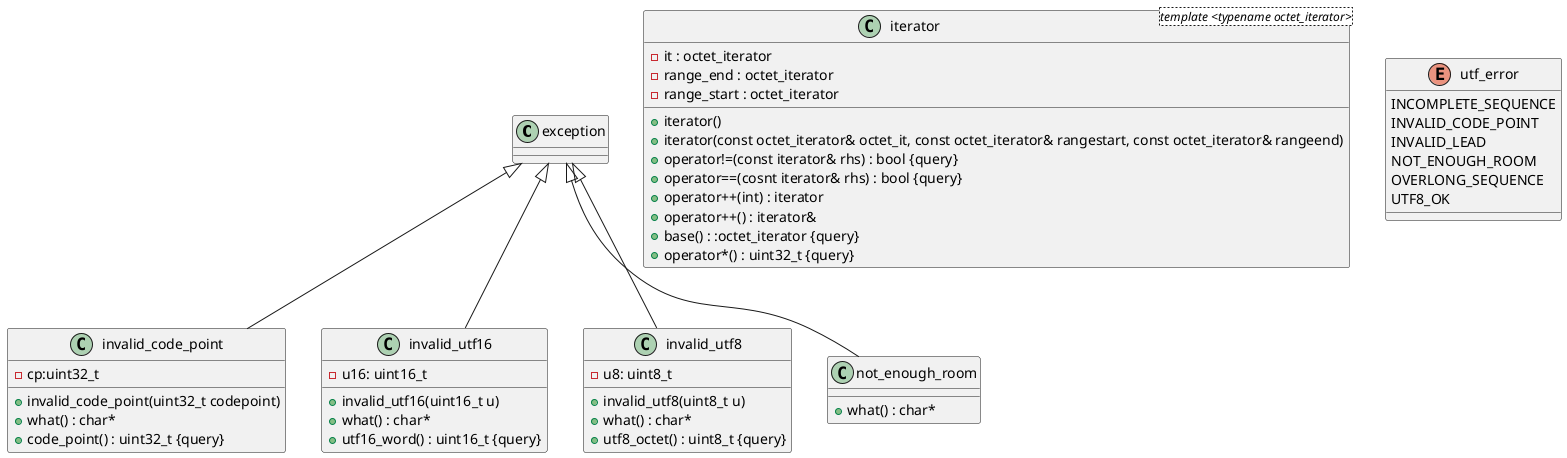 @startuml
class exception{
}

class invalid_code_point {
    +invalid_code_point(uint32_t codepoint)
    +what() : char*
    +code_point() : uint32_t {query}
    -cp:uint32_t
}

class invalid_utf16{
    +invalid_utf16(uint16_t u)
    +what() : char*
    -u16: uint16_t
    +utf16_word() : uint16_t {query}
}

class invalid_utf8 {
    +invalid_utf8(uint8_t u)
    +what() : char*
    -u8: uint8_t
    +utf8_octet() : uint8_t {query}
}

class iterator <template <typename octet_iterator>>{
    +iterator()
    +iterator(const octet_iterator& octet_it, const octet_iterator& rangestart, const octet_iterator& rangeend)
    +operator!=(const iterator& rhs) : bool {query}
    +operator==(cosnt iterator& rhs) : bool {query}
    +operator++(int) : iterator
    +operator++() : iterator&
    +base() : :octet_iterator {query}
    -it : octet_iterator
    -range_end : octet_iterator
    -range_start : octet_iterator
    +operator*() : uint32_t {query}
}
class not_enough_room{
    +what() : char*
}

enum utf_error {
    INCOMPLETE_SEQUENCE
    INVALID_CODE_POINT
    INVALID_LEAD
    NOT_ENOUGH_ROOM
    OVERLONG_SEQUENCE
    UTF8_OK
}

exception <|-- invalid_code_point
exception <|-- invalid_utf16
exception <|-- invalid_utf8
exception <|-- not_enough_room



@enduml